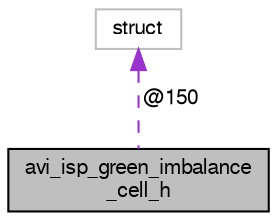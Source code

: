digraph "avi_isp_green_imbalance_cell_h"
{
  edge [fontname="FreeSans",fontsize="10",labelfontname="FreeSans",labelfontsize="10"];
  node [fontname="FreeSans",fontsize="10",shape=record];
  Node1 [label="avi_isp_green_imbalance\l_cell_h",height=0.2,width=0.4,color="black", fillcolor="grey75", style="filled", fontcolor="black"];
  Node2 -> Node1 [dir="back",color="darkorchid3",fontsize="10",style="dashed",label=" @150" ,fontname="FreeSans"];
  Node2 [label="struct",height=0.2,width=0.4,color="grey75", fillcolor="white", style="filled"];
}
